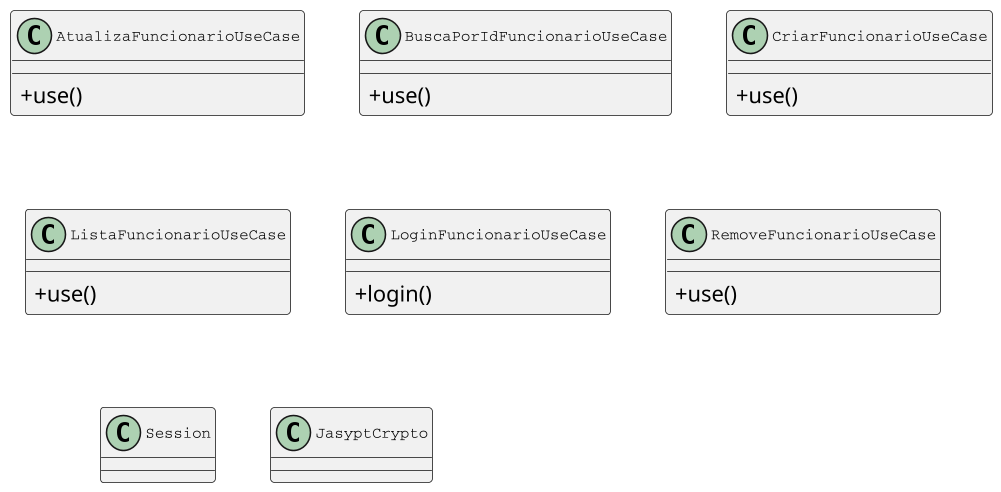 @startuml
skinparam dpi 150
skinparam classAttributeIconSize 0
skinparam classFontSize 10
skinparam classFontName Courier
skinparam wrapWidth 100
top to bottom direction
skinparam linetype ortho

class AtualizaFuncionarioUseCase {
  +use()
}

class BuscaPorIdFuncionarioUseCase {
  +use()
}

class CriarFuncionarioUseCase {
  +use()
}

class ListaFuncionarioUseCase {
  +use()
}

class LoginFuncionarioUseCase {
  +login()
}

class RemoveFuncionarioUseCase {
  +use()
}

class Session {
}

class JasyptCrypto {
}


@enduml
